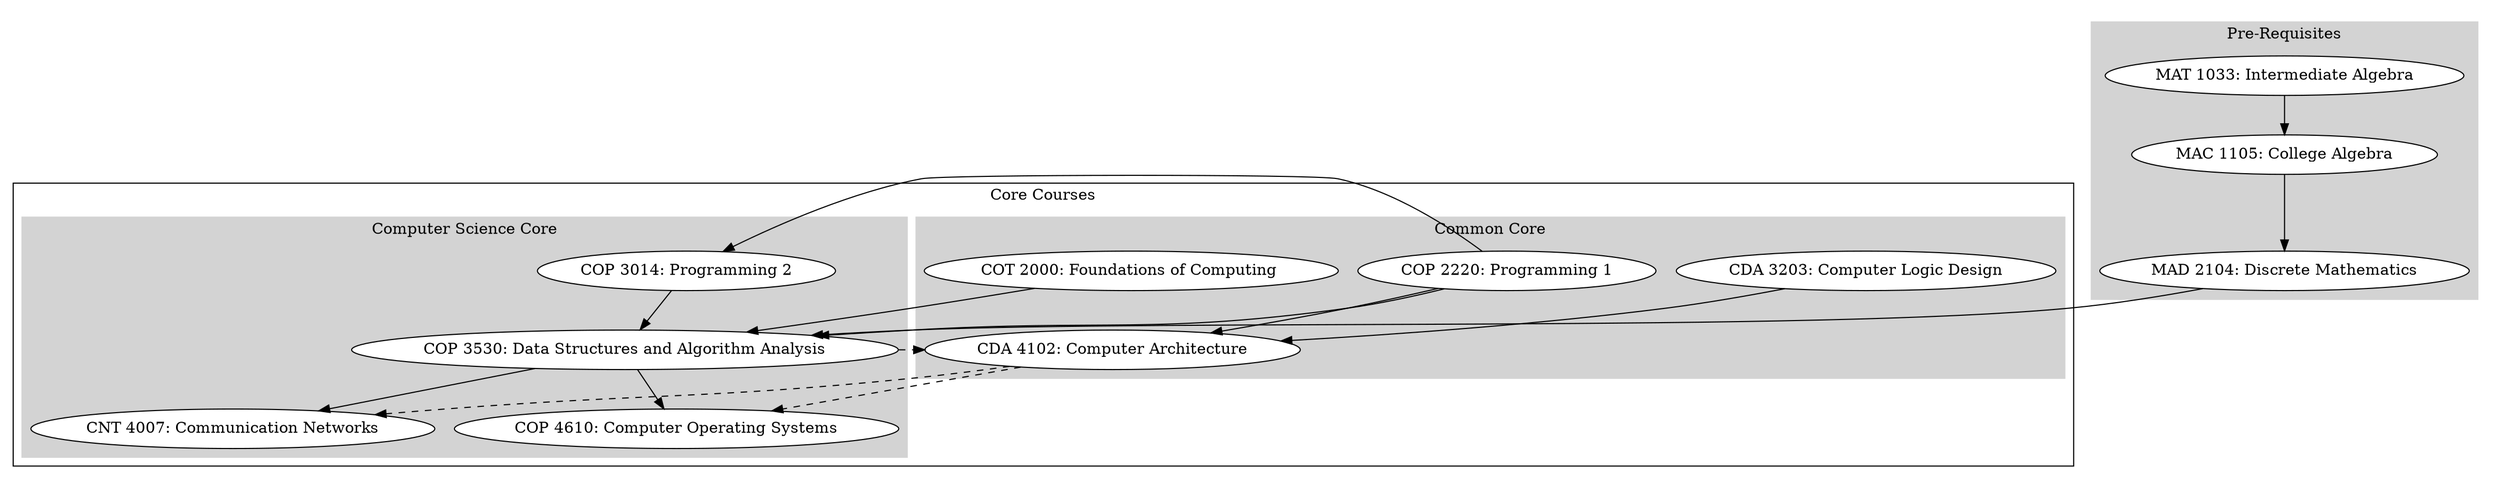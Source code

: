 digraph G {
    CDA_3203 [
        fillcolor = white,
        label = "CDA 3203: Computer Logic Design",
        style = filled
    ]
    
    CDA_4102 [
        fillcolor = white,
        label = "CDA 4102: Computer Architecture",
        style = filled
    ]
    
    CNT_4007 [
        fillcolor = white,
        label = "CNT 4007: Communication Networks",
        style = filled
    ]
    
    COP_2220 [
        fillcolor = white,
        label = "COP 2220: Programming 1",
        style = filled
    ]
    
    COP_3014 [
        fillcolor = white,
        label = "COP 3014: Programming 2",
        style = filled
    ]
    
    COP_3530 [
        fillcolor = white,
        label = "COP 3530: Data Structures and Algorithm Analysis",
        style = filled
    ]
    
    COP_4610 [
        fillcolor = white,
        label = "COP 4610: Computer Operating Systems",
        style = filled
    ]
    
    COT_2000 [
        fillcolor = white,
        label = "COT 2000: Foundations of Computing ",
        style = filled
    ]

    MAC_1105 [
        fillcolor = white,
        label = "MAC 1105: College Algebra",
        style = filled
    ]
    
    MAD_2104 [
        fillcolor = white,
        label = "MAD 2104: Discrete Mathematics",
        style = filled
    ]

    MAT_1033 [
        fillcolor = white,
        label = "MAT 1033: Intermediate Algebra",
        style = filled
    ]

    subgraph cluster_0 {
        color = invis

        subgraph cluster_0 {
            color = lightgrey
            label = "Pre-Requisites"
            style = filled
            
            node [
                color = white,
                style = filled
            ]

            MAC_1105  -> MAD_2104

            MAT_1033  -> MAC_1105
        }
    }

    subgraph cluster_1 {
        label = "Core Courses"
        
        subgraph cluster_0 {
            color = lightgrey
            label = "Common Core"
            style = filled

            node [
                color = white,
                style = filled
            ]

            COT_2000

            CDA_3203  -> CDA_4102
            
            COP_2220  -> CDA_4102
        }

        subgraph cluster_1 {
            color = lightgrey
            label = "Computer Science Core"
            style = filled

            node [
                color = white,
                style = filled
            ]

            COP_3530  -> CNT_4007
            COP_3530  -> COP_4610

            COP_3014
            
            COP_4610

            MAD_2104  -> COP_3530
        }

        subgraph cluster_2 {
            color = lightgrey
            label = "Computer Engineering Core"
            style = filled

            node [
                color = white,
                style = filled
            ]
        }
        
        CDA_4102  -> COP_4610 [style = "dashed"]
        CDA_4102  -> CNT_4007 [style = "dashed"]

        COP_2220  -> COP_3014
        COP_2220  -> COP_3530
        COP_3014  -> COP_3530
        COP_3530  -> CDA_4102 [style = "dashed"]

        COT_2000  -> COP_3530
    }
}